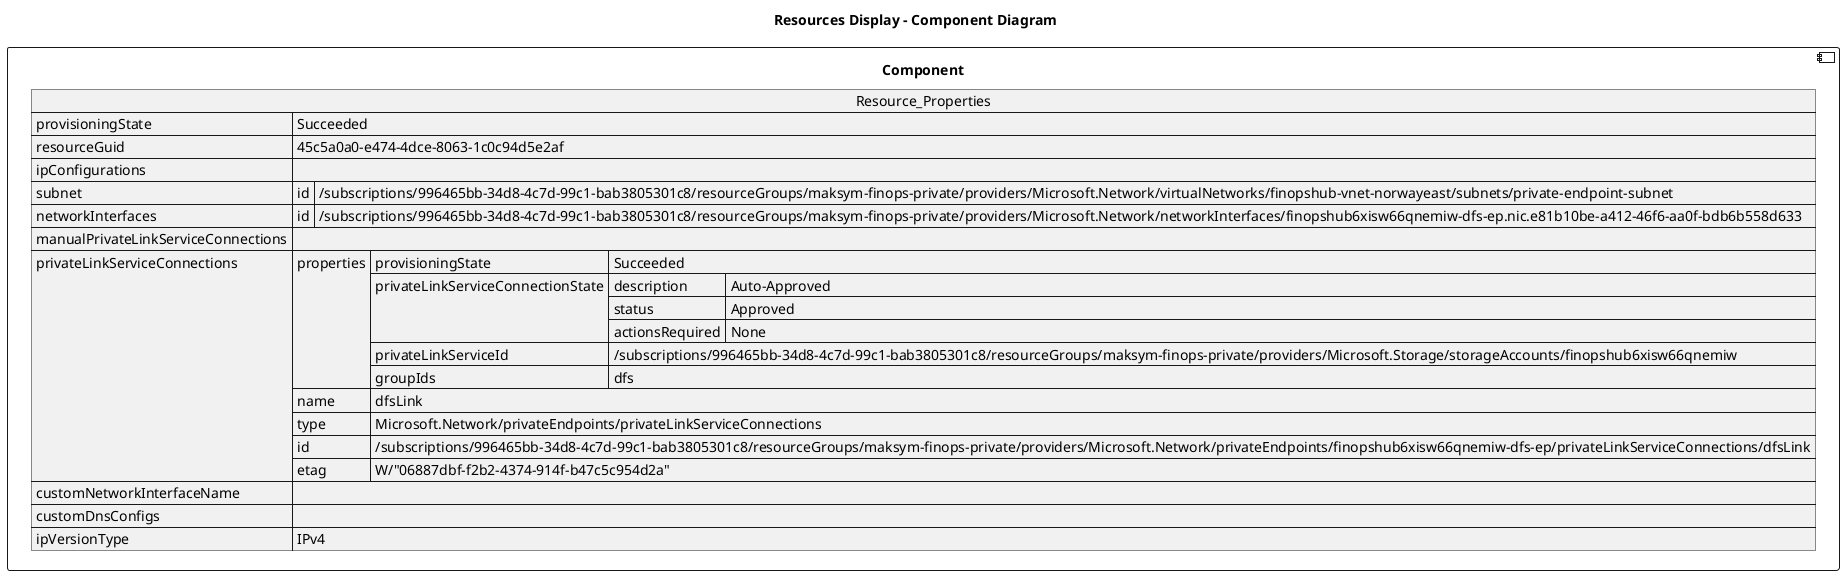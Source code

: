 @startuml

title Resources Display - Component Diagram

component Component {

json  Resource_Properties {
  "provisioningState": "Succeeded",
  "resourceGuid": "45c5a0a0-e474-4dce-8063-1c0c94d5e2af",
  "ipConfigurations": [],
  "subnet": {
    "id": "/subscriptions/996465bb-34d8-4c7d-99c1-bab3805301c8/resourceGroups/maksym-finops-private/providers/Microsoft.Network/virtualNetworks/finopshub-vnet-norwayeast/subnets/private-endpoint-subnet"
  },
  "networkInterfaces": [
    {
      "id": "/subscriptions/996465bb-34d8-4c7d-99c1-bab3805301c8/resourceGroups/maksym-finops-private/providers/Microsoft.Network/networkInterfaces/finopshub6xisw66qnemiw-dfs-ep.nic.e81b10be-a412-46f6-aa0f-bdb6b558d633"
    }
  ],
  "manualPrivateLinkServiceConnections": [],
  "privateLinkServiceConnections": [
    {
      "properties": {
        "provisioningState": "Succeeded",
        "privateLinkServiceConnectionState": {
          "description": "Auto-Approved",
          "status": "Approved",
          "actionsRequired": "None"
        },
        "privateLinkServiceId": "/subscriptions/996465bb-34d8-4c7d-99c1-bab3805301c8/resourceGroups/maksym-finops-private/providers/Microsoft.Storage/storageAccounts/finopshub6xisw66qnemiw",
        "groupIds": [
          "dfs"
        ]
      },
      "name": "dfsLink",
      "type": "Microsoft.Network/privateEndpoints/privateLinkServiceConnections",
      "id": "/subscriptions/996465bb-34d8-4c7d-99c1-bab3805301c8/resourceGroups/maksym-finops-private/providers/Microsoft.Network/privateEndpoints/finopshub6xisw66qnemiw-dfs-ep/privateLinkServiceConnections/dfsLink",
      "etag": "W/\"06887dbf-f2b2-4374-914f-b47c5c954d2a\""
    }
  ],
  "customNetworkInterfaceName": "",
  "customDnsConfigs": [],
  "ipVersionType": "IPv4"
}
}
@enduml
